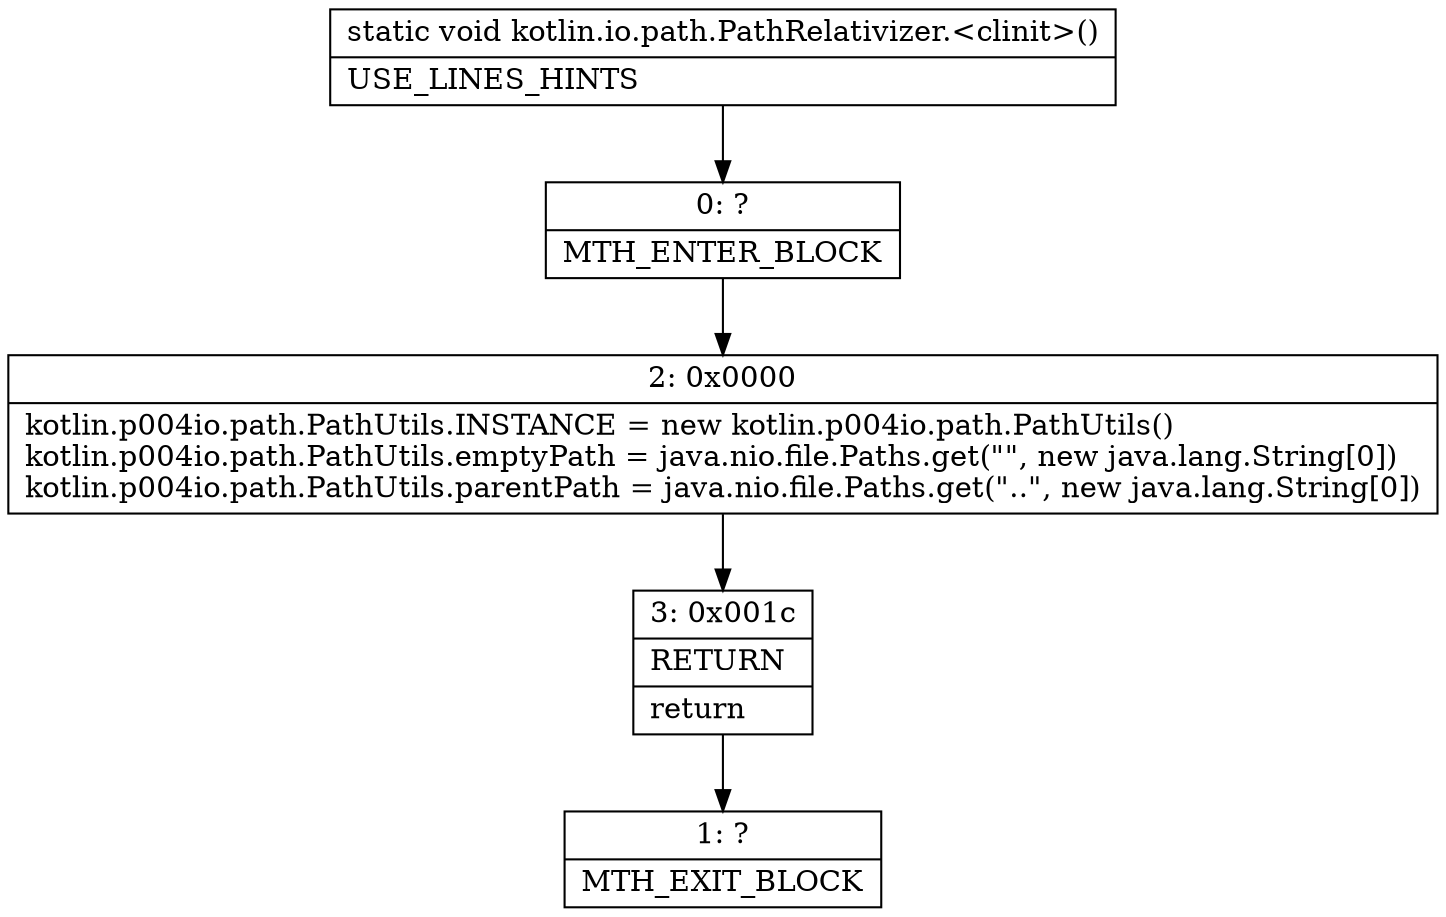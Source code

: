digraph "CFG forkotlin.io.path.PathRelativizer.\<clinit\>()V" {
Node_0 [shape=record,label="{0\:\ ?|MTH_ENTER_BLOCK\l}"];
Node_2 [shape=record,label="{2\:\ 0x0000|kotlin.p004io.path.PathUtils.INSTANCE = new kotlin.p004io.path.PathUtils()\lkotlin.p004io.path.PathUtils.emptyPath = java.nio.file.Paths.get(\"\", new java.lang.String[0])\lkotlin.p004io.path.PathUtils.parentPath = java.nio.file.Paths.get(\"..\", new java.lang.String[0])\l}"];
Node_3 [shape=record,label="{3\:\ 0x001c|RETURN\l|return\l}"];
Node_1 [shape=record,label="{1\:\ ?|MTH_EXIT_BLOCK\l}"];
MethodNode[shape=record,label="{static void kotlin.io.path.PathRelativizer.\<clinit\>()  | USE_LINES_HINTS\l}"];
MethodNode -> Node_0;Node_0 -> Node_2;
Node_2 -> Node_3;
Node_3 -> Node_1;
}

